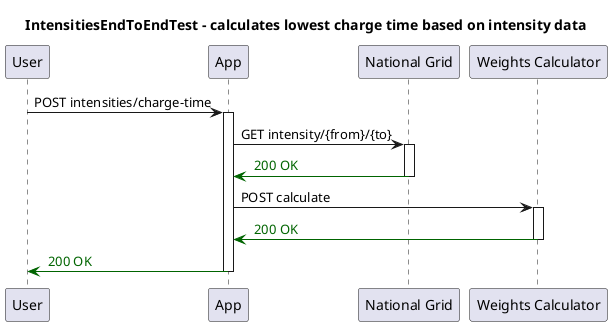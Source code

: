 @startuml
title IntensitiesEndToEndTest - calculates lowest charge time based on intensity data
participant "User"
participant "App"
participant "National Grid"
participant "Weights Calculator"
"User" -> "App": POST intensities/charge-time
activate "App"
"App" -> "National Grid": GET intensity/{from}/{to}
activate "National Grid"

"National Grid" -[#DarkGreen]> "App": <color:DarkGreen> 200 OK
deactivate "National Grid"
"App" -> "Weights Calculator": POST calculate
activate "Weights Calculator"

"Weights Calculator" -[#DarkGreen]> "App": <color:DarkGreen> 200 OK
deactivate "Weights Calculator"
"App" -[#DarkGreen]> "User": <color:DarkGreen> 200 OK
deactivate "App"
@enduml